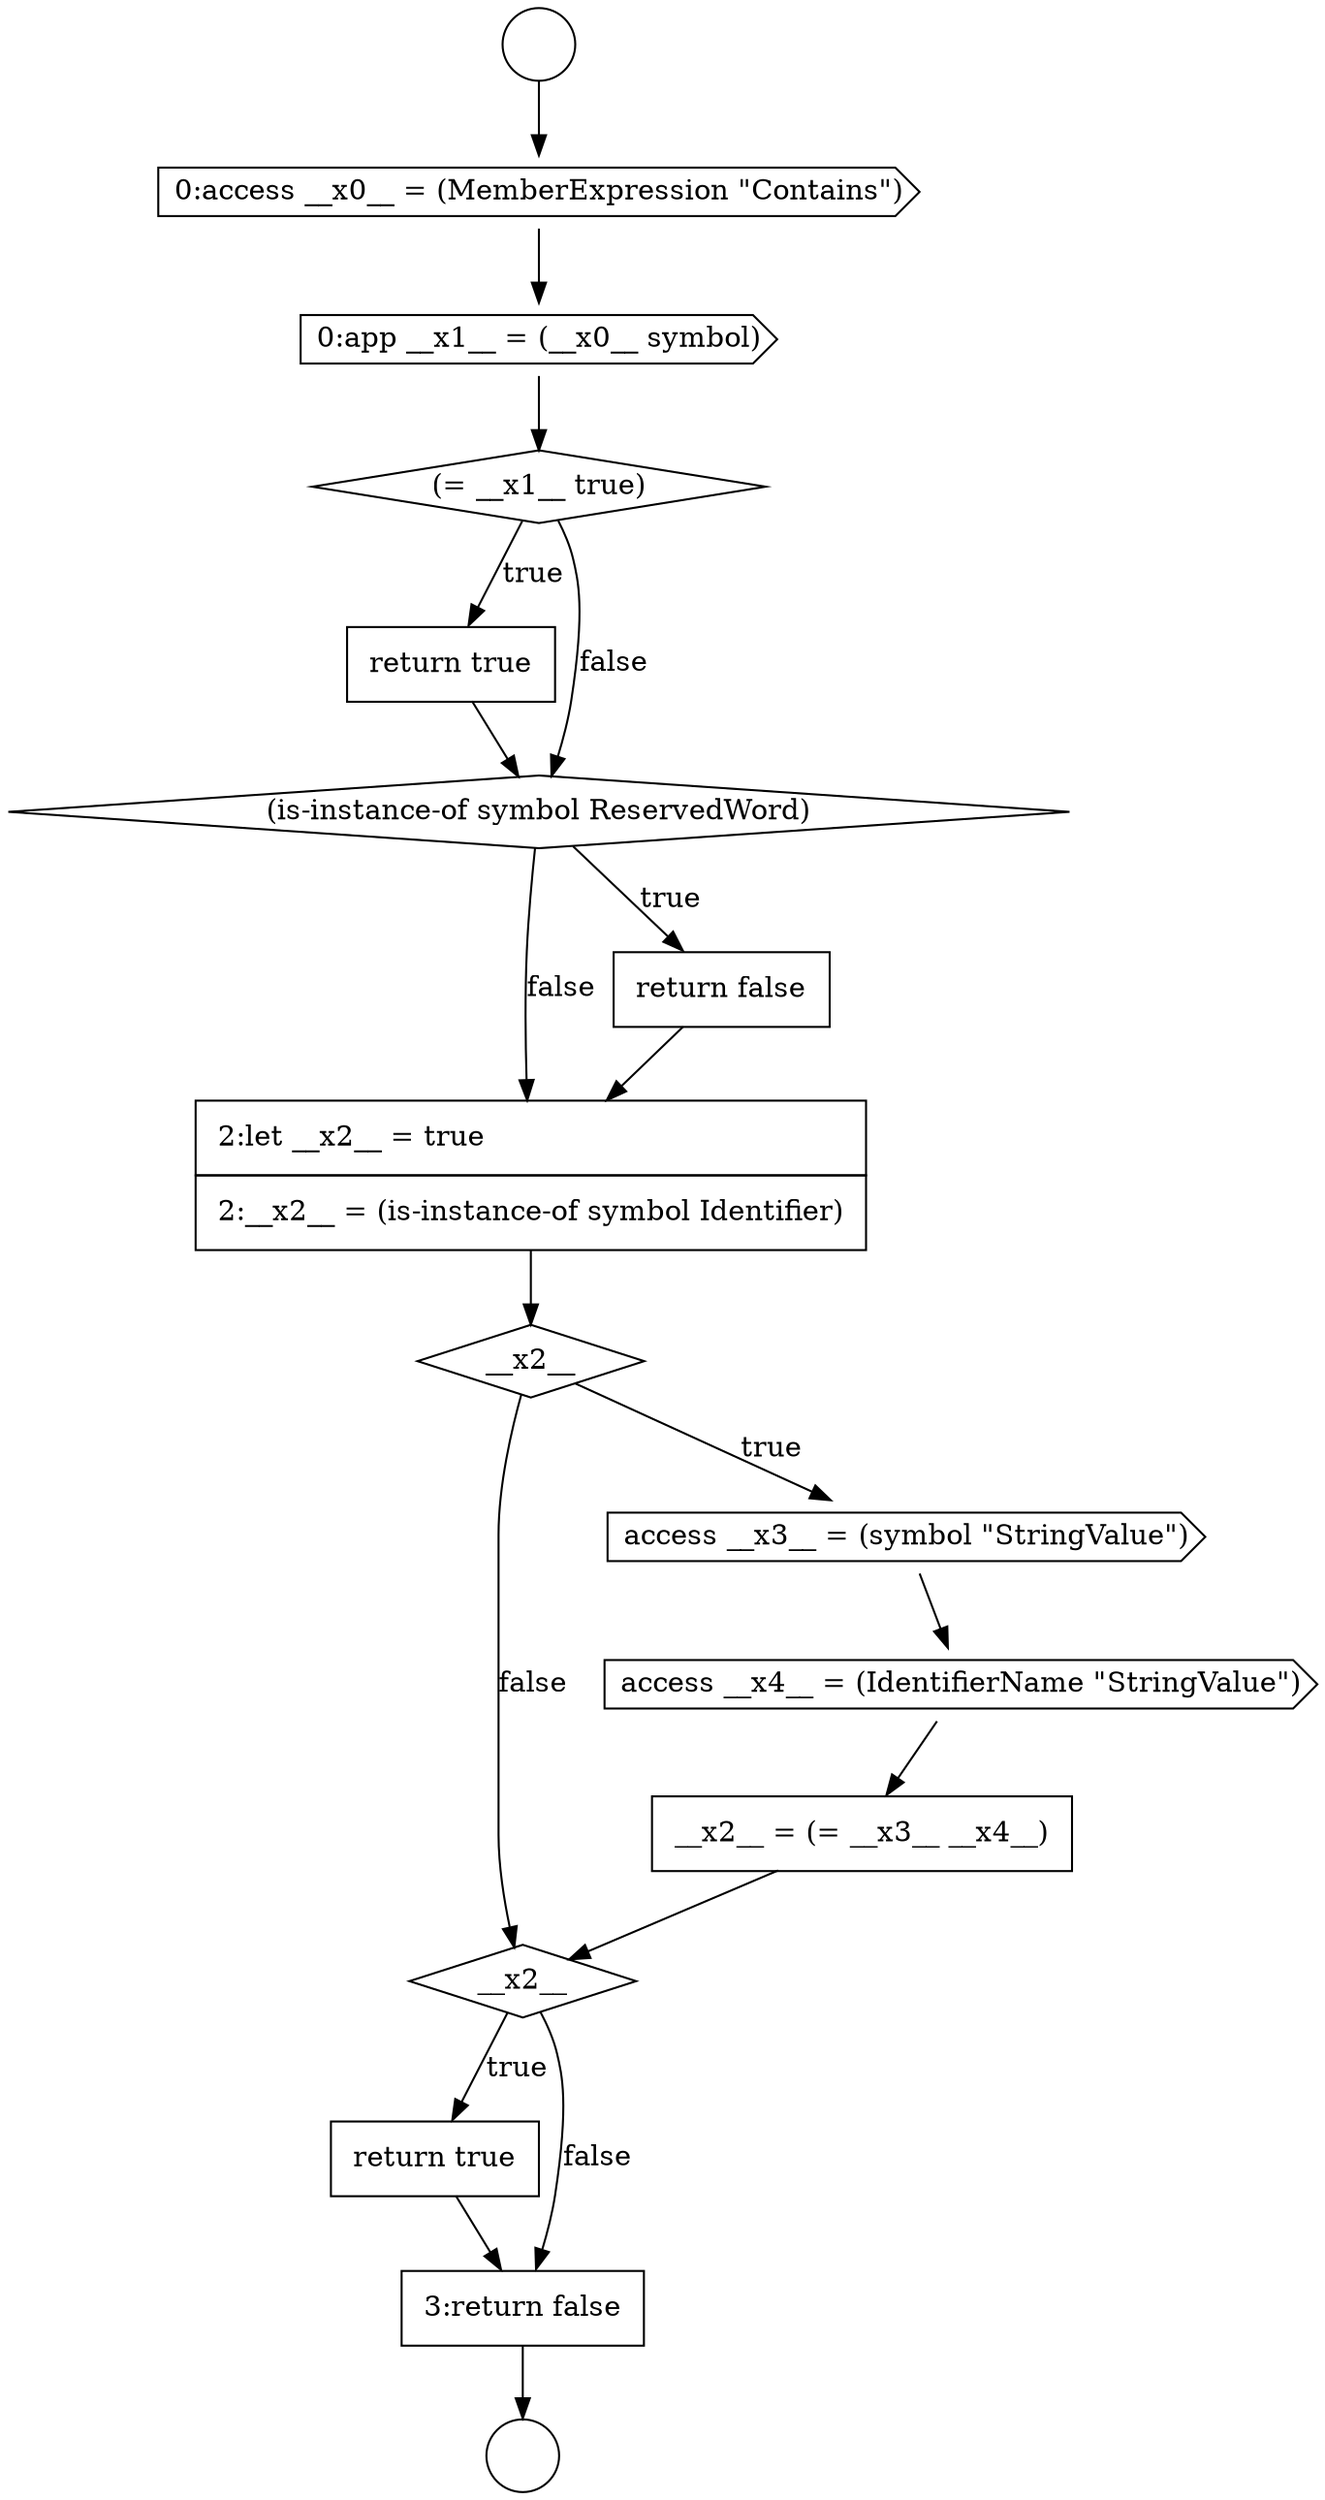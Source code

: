 digraph {
  node3762 [shape=circle label=" " color="black" fillcolor="white" style=filled]
  node3776 [shape=none, margin=0, label=<<font color="black">
    <table border="0" cellborder="1" cellspacing="0" cellpadding="10">
      <tr><td align="left">return true</td></tr>
    </table>
  </font>> color="black" fillcolor="white" style=filled]
  node3771 [shape=diamond, label=<<font color="black">__x2__</font>> color="black" fillcolor="white" style=filled]
  node3767 [shape=none, margin=0, label=<<font color="black">
    <table border="0" cellborder="1" cellspacing="0" cellpadding="10">
      <tr><td align="left">return true</td></tr>
    </table>
  </font>> color="black" fillcolor="white" style=filled]
  node3763 [shape=circle label=" " color="black" fillcolor="white" style=filled]
  node3775 [shape=diamond, label=<<font color="black">__x2__</font>> color="black" fillcolor="white" style=filled]
  node3770 [shape=none, margin=0, label=<<font color="black">
    <table border="0" cellborder="1" cellspacing="0" cellpadding="10">
      <tr><td align="left">2:let __x2__ = true</td></tr>
      <tr><td align="left">2:__x2__ = (is-instance-of symbol Identifier)</td></tr>
    </table>
  </font>> color="black" fillcolor="white" style=filled]
  node3768 [shape=diamond, label=<<font color="black">(is-instance-of symbol ReservedWord)</font>> color="black" fillcolor="white" style=filled]
  node3773 [shape=cds, label=<<font color="black">access __x4__ = (IdentifierName &quot;StringValue&quot;)</font>> color="black" fillcolor="white" style=filled]
  node3764 [shape=cds, label=<<font color="black">0:access __x0__ = (MemberExpression &quot;Contains&quot;)</font>> color="black" fillcolor="white" style=filled]
  node3765 [shape=cds, label=<<font color="black">0:app __x1__ = (__x0__ symbol)</font>> color="black" fillcolor="white" style=filled]
  node3772 [shape=cds, label=<<font color="black">access __x3__ = (symbol &quot;StringValue&quot;)</font>> color="black" fillcolor="white" style=filled]
  node3766 [shape=diamond, label=<<font color="black">(= __x1__ true)</font>> color="black" fillcolor="white" style=filled]
  node3777 [shape=none, margin=0, label=<<font color="black">
    <table border="0" cellborder="1" cellspacing="0" cellpadding="10">
      <tr><td align="left">3:return false</td></tr>
    </table>
  </font>> color="black" fillcolor="white" style=filled]
  node3774 [shape=none, margin=0, label=<<font color="black">
    <table border="0" cellborder="1" cellspacing="0" cellpadding="10">
      <tr><td align="left">__x2__ = (= __x3__ __x4__)</td></tr>
    </table>
  </font>> color="black" fillcolor="white" style=filled]
  node3769 [shape=none, margin=0, label=<<font color="black">
    <table border="0" cellborder="1" cellspacing="0" cellpadding="10">
      <tr><td align="left">return false</td></tr>
    </table>
  </font>> color="black" fillcolor="white" style=filled]
  node3774 -> node3775 [ color="black"]
  node3767 -> node3768 [ color="black"]
  node3769 -> node3770 [ color="black"]
  node3764 -> node3765 [ color="black"]
  node3775 -> node3776 [label=<<font color="black">true</font>> color="black"]
  node3775 -> node3777 [label=<<font color="black">false</font>> color="black"]
  node3765 -> node3766 [ color="black"]
  node3773 -> node3774 [ color="black"]
  node3762 -> node3764 [ color="black"]
  node3777 -> node3763 [ color="black"]
  node3772 -> node3773 [ color="black"]
  node3766 -> node3767 [label=<<font color="black">true</font>> color="black"]
  node3766 -> node3768 [label=<<font color="black">false</font>> color="black"]
  node3770 -> node3771 [ color="black"]
  node3768 -> node3769 [label=<<font color="black">true</font>> color="black"]
  node3768 -> node3770 [label=<<font color="black">false</font>> color="black"]
  node3776 -> node3777 [ color="black"]
  node3771 -> node3772 [label=<<font color="black">true</font>> color="black"]
  node3771 -> node3775 [label=<<font color="black">false</font>> color="black"]
}
